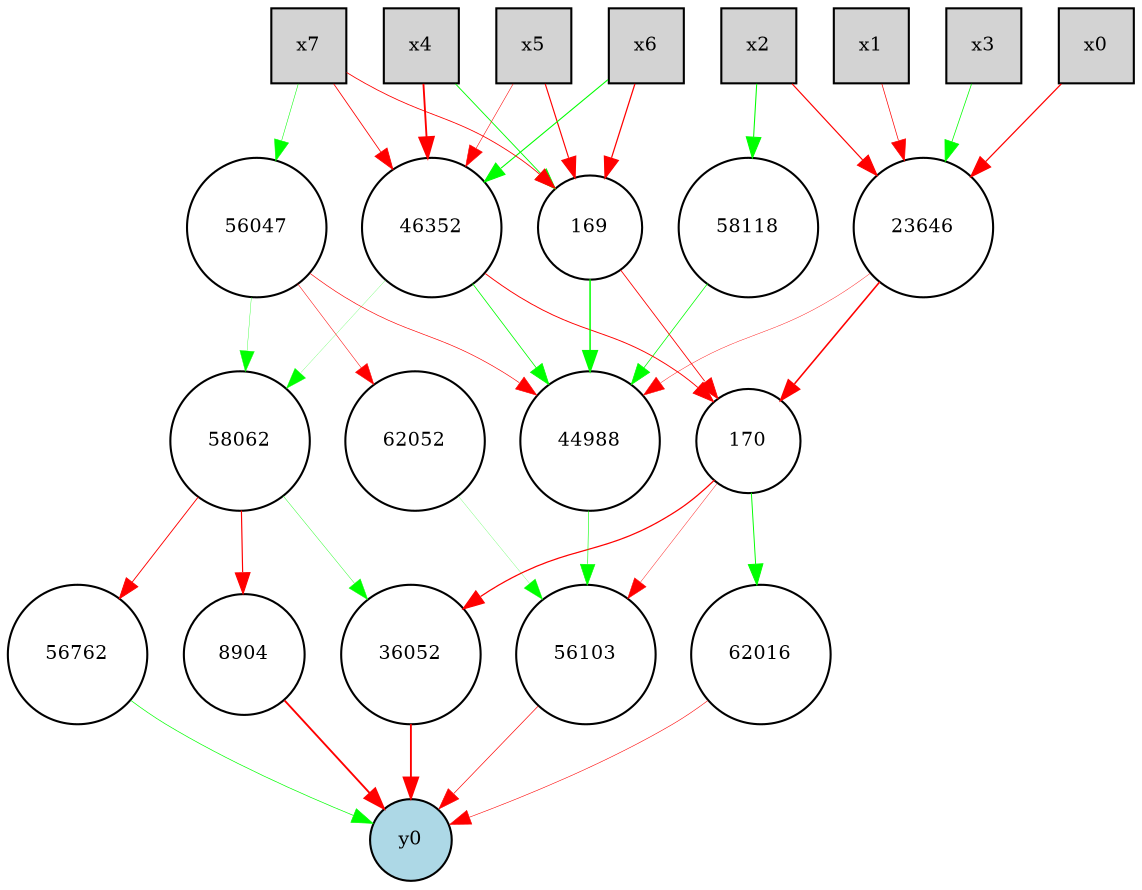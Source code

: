 digraph {
	node [fontsize=9 height=0.1 shape=circle width=0.1]
	x0 [fillcolor=lightgray height=0.5 shape=box style=filled width=0.5]
	x1 [fillcolor=lightgray height=0.5 shape=box style=filled width=0.5]
	x2 [fillcolor=lightgray height=0.5 shape=box style=filled width=0.5]
	x3 [fillcolor=lightgray height=0.5 shape=box style=filled width=0.5]
	x4 [fillcolor=lightgray height=0.5 shape=box style=filled width=0.5]
	x5 [fillcolor=lightgray height=0.5 shape=box style=filled width=0.5]
	x6 [fillcolor=lightgray height=0.5 shape=box style=filled width=0.5]
	x7 [fillcolor=lightgray height=0.5 shape=box style=filled width=0.5]
	y0 [fillcolor=lightblue style=filled]
	58118 [fillcolor=white style=filled]
	46352 [fillcolor=white style=filled]
	56103 [fillcolor=white style=filled]
	169 [fillcolor=white style=filled]
	170 [fillcolor=white style=filled]
	56762 [fillcolor=white style=filled]
	44988 [fillcolor=white style=filled]
	62016 [fillcolor=white style=filled]
	8904 [fillcolor=white style=filled]
	58062 [fillcolor=white style=filled]
	36052 [fillcolor=white style=filled]
	23646 [fillcolor=white style=filled]
	62052 [fillcolor=white style=filled]
	56047 [fillcolor=white style=filled]
	x4 -> 169 [color=green penwidth=0.42876976732760763 style=solid]
	x5 -> 169 [color=red penwidth=0.5503682223464381 style=solid]
	x7 -> 169 [color=red penwidth=0.4010176251347122 style=solid]
	x6 -> 169 [color=red penwidth=0.5950293068337501 style=solid]
	169 -> 170 [color=red penwidth=0.41087406521527514 style=solid]
	8904 -> y0 [color=red penwidth=0.9 style=solid]
	23646 -> 170 [color=red penwidth=0.7554845983011097 style=solid]
	170 -> 36052 [color=red penwidth=0.5930349346298307 style=solid]
	x2 -> 23646 [color=red penwidth=0.5625517968942106 style=solid]
	x3 -> 23646 [color=green penwidth=0.36035318571836605 style=solid]
	23646 -> 44988 [color=red penwidth=0.19940001736861285 style=solid]
	x4 -> 46352 [color=red penwidth=0.9 style=solid]
	x1 -> 23646 [color=red penwidth=0.3409676336787218 style=solid]
	x0 -> 23646 [color=red penwidth=0.5897401965765596 style=solid]
	46352 -> 170 [color=red penwidth=0.4495992160990906 style=solid]
	x7 -> 46352 [color=red penwidth=0.4026934566073539 style=solid]
	36052 -> y0 [color=red penwidth=0.9 style=solid]
	169 -> 44988 [color=green penwidth=0.7197545709735866 style=solid]
	56103 -> y0 [color=red penwidth=0.32171867819925226 style=solid]
	44988 -> 56103 [color=green penwidth=0.28206802457525904 style=solid]
	46352 -> 44988 [color=green penwidth=0.3861136796915442 style=solid]
	56762 -> y0 [color=green penwidth=0.3295994283663245 style=solid]
	56047 -> 44988 [color=red penwidth=0.30882009155476187 style=solid]
	x6 -> 46352 [color=green penwidth=0.5172738489996062 style=solid]
	58118 -> 44988 [color=green penwidth=0.3600643835333074 style=solid]
	x7 -> 56047 [color=green penwidth=0.2528293341946588 style=solid]
	170 -> 56103 [color=red penwidth=0.19630261594533924 style=solid]
	56047 -> 58062 [color=green penwidth=0.15710326451701012 style=solid]
	x2 -> 58118 [color=green penwidth=0.5104012678990788 style=solid]
	46352 -> 58062 [color=green penwidth=0.10246519232234995 style=solid]
	58062 -> 8904 [color=red penwidth=0.5591942347459333 style=solid]
	170 -> 62016 [color=green penwidth=0.4626078933113298 style=solid]
	62016 -> y0 [color=red penwidth=0.27227180526509165 style=solid]
	56047 -> 62052 [color=red penwidth=0.245544104489298 style=solid]
	62052 -> 56103 [color=green penwidth=0.10855524477513867 style=solid]
	58062 -> 36052 [color=green penwidth=0.18993775881696434 style=solid]
	58062 -> 56762 [color=red penwidth=0.4403028581854913 style=solid]
	x5 -> 46352 [color=red penwidth=0.25986101870343203 style=solid]
}
